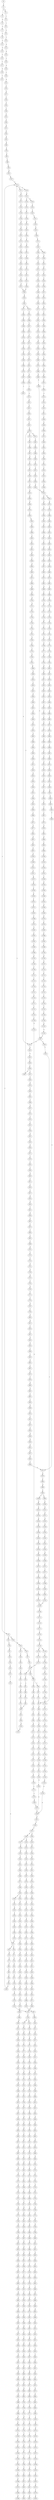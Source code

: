 strict digraph  {
	S0 -> S1 [ label = T ];
	S1 -> S2 [ label = A ];
	S1 -> S3 [ label = C ];
	S2 -> S4 [ label = C ];
	S3 -> S5 [ label = G ];
	S4 -> S6 [ label = T ];
	S5 -> S7 [ label = T ];
	S6 -> S8 [ label = G ];
	S7 -> S9 [ label = C ];
	S8 -> S10 [ label = T ];
	S9 -> S11 [ label = C ];
	S10 -> S12 [ label = A ];
	S11 -> S13 [ label = G ];
	S12 -> S14 [ label = A ];
	S13 -> S15 [ label = T ];
	S14 -> S16 [ label = C ];
	S15 -> S17 [ label = C ];
	S16 -> S18 [ label = A ];
	S17 -> S19 [ label = A ];
	S18 -> S20 [ label = C ];
	S19 -> S21 [ label = C ];
	S20 -> S22 [ label = A ];
	S21 -> S23 [ label = C ];
	S22 -> S24 [ label = C ];
	S23 -> S25 [ label = C ];
	S23 -> S26 [ label = G ];
	S24 -> S27 [ label = G ];
	S25 -> S28 [ label = T ];
	S26 -> S29 [ label = A ];
	S27 -> S30 [ label = C ];
	S28 -> S31 [ label = G ];
	S29 -> S32 [ label = A ];
	S29 -> S33 [ label = G ];
	S30 -> S34 [ label = T ];
	S31 -> S35 [ label = T ];
	S32 -> S36 [ label = T ];
	S33 -> S37 [ label = T ];
	S34 -> S38 [ label = C ];
	S35 -> S39 [ label = C ];
	S36 -> S40 [ label = C ];
	S37 -> S41 [ label = C ];
	S38 -> S42 [ label = C ];
	S39 -> S43 [ label = C ];
	S40 -> S44 [ label = C ];
	S41 -> S45 [ label = C ];
	S42 -> S46 [ label = T ];
	S43 -> S47 [ label = T ];
	S44 -> S48 [ label = T ];
	S45 -> S49 [ label = A ];
	S45 -> S50 [ label = T ];
	S46 -> S51 [ label = A ];
	S47 -> S52 [ label = T ];
	S48 -> S53 [ label = C ];
	S49 -> S54 [ label = G ];
	S50 -> S55 [ label = C ];
	S51 -> S56 [ label = G ];
	S52 -> S57 [ label = G ];
	S53 -> S58 [ label = G ];
	S54 -> S59 [ label = T ];
	S54 -> S60 [ label = C ];
	S55 -> S61 [ label = G ];
	S56 -> S62 [ label = A ];
	S57 -> S63 [ label = A ];
	S57 -> S64 [ label = T ];
	S58 -> S65 [ label = A ];
	S59 -> S66 [ label = A ];
	S60 -> S67 [ label = T ];
	S61 -> S68 [ label = A ];
	S62 -> S69 [ label = A ];
	S63 -> S70 [ label = A ];
	S64 -> S71 [ label = A ];
	S65 -> S72 [ label = A ];
	S66 -> S73 [ label = G ];
	S67 -> S74 [ label = T ];
	S68 -> S75 [ label = A ];
	S69 -> S76 [ label = C ];
	S70 -> S77 [ label = C ];
	S71 -> S78 [ label = G ];
	S72 -> S79 [ label = C ];
	S73 -> S80 [ label = G ];
	S74 -> S81 [ label = C ];
	S75 -> S82 [ label = C ];
	S76 -> S83 [ label = T ];
	S77 -> S84 [ label = T ];
	S78 -> S85 [ label = G ];
	S79 -> S86 [ label = T ];
	S80 -> S87 [ label = G ];
	S81 -> S88 [ label = A ];
	S82 -> S86 [ label = T ];
	S83 -> S89 [ label = T ];
	S84 -> S90 [ label = T ];
	S85 -> S91 [ label = A ];
	S86 -> S92 [ label = T ];
	S87 -> S93 [ label = T ];
	S88 -> S94 [ label = C ];
	S89 -> S95 [ label = C ];
	S90 -> S96 [ label = C ];
	S91 -> S97 [ label = G ];
	S92 -> S98 [ label = C ];
	S93 -> S99 [ label = C ];
	S94 -> S100 [ label = G ];
	S95 -> S101 [ label = A ];
	S96 -> S102 [ label = A ];
	S97 -> S103 [ label = A ];
	S98 -> S104 [ label = A ];
	S99 -> S105 [ label = A ];
	S100 -> S106 [ label = C ];
	S101 -> S107 [ label = A ];
	S102 -> S108 [ label = A ];
	S103 -> S109 [ label = G ];
	S104 -> S110 [ label = A ];
	S105 -> S111 [ label = C ];
	S106 -> S112 [ label = C ];
	S107 -> S113 [ label = C ];
	S108 -> S113 [ label = C ];
	S109 -> S114 [ label = G ];
	S110 -> S113 [ label = C ];
	S111 -> S115 [ label = T ];
	S112 -> S116 [ label = C ];
	S113 -> S117 [ label = C ];
	S113 -> S118 [ label = T ];
	S114 -> S119 [ label = T ];
	S115 -> S120 [ label = C ];
	S116 -> S121 [ label = T ];
	S117 -> S122 [ label = G ];
	S118 -> S123 [ label = G ];
	S119 -> S124 [ label = C ];
	S120 -> S125 [ label = G ];
	S121 -> S126 [ label = T ];
	S122 -> S127 [ label = G ];
	S123 -> S128 [ label = G ];
	S123 -> S129 [ label = C ];
	S124 -> S130 [ label = C ];
	S125 -> S131 [ label = C ];
	S126 -> S132 [ label = C ];
	S127 -> S133 [ label = C ];
	S128 -> S134 [ label = C ];
	S129 -> S135 [ label = C ];
	S130 -> S136 [ label = C ];
	S131 -> S137 [ label = T ];
	S132 -> S138 [ label = A ];
	S133 -> S139 [ label = C ];
	S134 -> S140 [ label = C ];
	S135 -> S141 [ label = C ];
	S136 -> S142 [ label = A ];
	S136 -> S143 [ label = G ];
	S137 -> S144 [ label = T ];
	S138 -> S145 [ label = T ];
	S139 -> S146 [ label = C ];
	S140 -> S147 [ label = C ];
	S141 -> S148 [ label = T ];
	S142 -> S149 [ label = G ];
	S143 -> S150 [ label = G ];
	S144 -> S151 [ label = C ];
	S145 -> S152 [ label = C ];
	S146 -> S153 [ label = A ];
	S147 -> S154 [ label = A ];
	S148 -> S155 [ label = A ];
	S149 -> S156 [ label = A ];
	S150 -> S157 [ label = A ];
	S151 -> S158 [ label = A ];
	S152 -> S159 [ label = C ];
	S153 -> S160 [ label = G ];
	S154 -> S161 [ label = G ];
	S155 -> S162 [ label = G ];
	S156 -> S163 [ label = G ];
	S157 -> S164 [ label = G ];
	S158 -> S165 [ label = T ];
	S159 -> S166 [ label = A ];
	S160 -> S167 [ label = T ];
	S161 -> S168 [ label = G ];
	S162 -> S169 [ label = G ];
	S163 -> S170 [ label = C ];
	S164 -> S171 [ label = G ];
	S165 -> S172 [ label = C ];
	S166 -> S173 [ label = G ];
	S167 -> S174 [ label = T ];
	S168 -> S175 [ label = T ];
	S169 -> S176 [ label = T ];
	S170 -> S177 [ label = C ];
	S171 -> S178 [ label = C ];
	S172 -> S179 [ label = C ];
	S173 -> S180 [ label = A ];
	S174 -> S181 [ label = G ];
	S175 -> S182 [ label = G ];
	S176 -> S183 [ label = G ];
	S177 -> S184 [ label = A ];
	S178 -> S185 [ label = G ];
	S179 -> S186 [ label = A ];
	S180 -> S187 [ label = A ];
	S181 -> S188 [ label = T ];
	S182 -> S189 [ label = C ];
	S182 -> S190 [ label = G ];
	S183 -> S191 [ label = T ];
	S184 -> S192 [ label = C ];
	S185 -> S193 [ label = T ];
	S186 -> S173 [ label = G ];
	S187 -> S194 [ label = C ];
	S188 -> S195 [ label = G ];
	S189 -> S196 [ label = G ];
	S190 -> S197 [ label = G ];
	S191 -> S198 [ label = G ];
	S192 -> S199 [ label = G ];
	S193 -> S200 [ label = G ];
	S194 -> S201 [ label = C ];
	S195 -> S202 [ label = C ];
	S196 -> S203 [ label = C ];
	S197 -> S204 [ label = C ];
	S198 -> S205 [ label = C ];
	S199 -> S206 [ label = G ];
	S200 -> S207 [ label = G ];
	S201 -> S208 [ label = A ];
	S201 -> S209 [ label = G ];
	S202 -> S210 [ label = G ];
	S203 -> S211 [ label = G ];
	S204 -> S212 [ label = T ];
	S205 -> S213 [ label = G ];
	S206 -> S214 [ label = T ];
	S207 -> S215 [ label = T ];
	S208 -> S216 [ label = G ];
	S208 -> S217 [ label = C ];
	S209 -> S218 [ label = G ];
	S210 -> S219 [ label = T ];
	S211 -> S220 [ label = T ];
	S212 -> S221 [ label = T ];
	S213 -> S222 [ label = T ];
	S214 -> S223 [ label = T ];
	S215 -> S224 [ label = A ];
	S216 -> S225 [ label = A ];
	S217 -> S226 [ label = C ];
	S218 -> S227 [ label = A ];
	S219 -> S228 [ label = C ];
	S220 -> S229 [ label = C ];
	S221 -> S230 [ label = C ];
	S222 -> S231 [ label = C ];
	S223 -> S232 [ label = A ];
	S224 -> S233 [ label = T ];
	S225 -> S234 [ label = C ];
	S226 -> S235 [ label = A ];
	S227 -> S236 [ label = C ];
	S228 -> S237 [ label = G ];
	S229 -> S238 [ label = G ];
	S230 -> S239 [ label = G ];
	S231 -> S240 [ label = G ];
	S232 -> S241 [ label = C ];
	S233 -> S242 [ label = G ];
	S234 -> S243 [ label = T ];
	S235 -> S244 [ label = C ];
	S236 -> S245 [ label = G ];
	S237 -> S246 [ label = A ];
	S238 -> S247 [ label = T ];
	S239 -> S248 [ label = A ];
	S240 -> S246 [ label = A ];
	S241 -> S249 [ label = T ];
	S242 -> S250 [ label = A ];
	S243 -> S251 [ label = C ];
	S244 -> S252 [ label = C ];
	S245 -> S253 [ label = C ];
	S246 -> S254 [ label = A ];
	S247 -> S255 [ label = G ];
	S248 -> S256 [ label = A ];
	S249 -> S257 [ label = G ];
	S250 -> S258 [ label = G ];
	S251 -> S259 [ label = C ];
	S252 -> S260 [ label = C ];
	S253 -> S261 [ label = C ];
	S254 -> S262 [ label = C ];
	S255 -> S263 [ label = C ];
	S256 -> S264 [ label = C ];
	S257 -> S265 [ label = C ];
	S258 -> S266 [ label = C ];
	S259 -> S267 [ label = C ];
	S260 -> S268 [ label = C ];
	S261 -> S269 [ label = C ];
	S262 -> S270 [ label = C ];
	S262 -> S271 [ label = A ];
	S263 -> S272 [ label = A ];
	S264 -> S273 [ label = A ];
	S265 -> S274 [ label = A ];
	S266 -> S275 [ label = G ];
	S267 -> S276 [ label = A ];
	S268 -> S277 [ label = T ];
	S269 -> S278 [ label = A ];
	S270 -> S279 [ label = T ];
	S271 -> S280 [ label = C ];
	S272 -> S281 [ label = T ];
	S273 -> S282 [ label = C ];
	S274 -> S283 [ label = G ];
	S275 -> S284 [ label = G ];
	S276 -> S285 [ label = T ];
	S277 -> S286 [ label = T ];
	S278 -> S287 [ label = T ];
	S279 -> S288 [ label = T ];
	S280 -> S289 [ label = C ];
	S281 -> S290 [ label = C ];
	S282 -> S291 [ label = G ];
	S283 -> S292 [ label = A ];
	S284 -> S293 [ label = T ];
	S285 -> S294 [ label = C ];
	S286 -> S295 [ label = C ];
	S287 -> S296 [ label = C ];
	S288 -> S297 [ label = C ];
	S289 -> S298 [ label = C ];
	S290 -> S299 [ label = C ];
	S291 -> S300 [ label = C ];
	S292 -> S301 [ label = C ];
	S293 -> S302 [ label = C ];
	S294 -> S303 [ label = T ];
	S295 -> S304 [ label = C ];
	S295 -> S305 [ label = G ];
	S296 -> S306 [ label = G ];
	S297 -> S307 [ label = G ];
	S298 -> S308 [ label = G ];
	S299 -> S309 [ label = G ];
	S300 -> S310 [ label = G ];
	S301 -> S311 [ label = G ];
	S302 -> S312 [ label = G ];
	S303 -> S313 [ label = G ];
	S304 -> S314 [ label = T ];
	S305 -> S315 [ label = A ];
	S306 -> S316 [ label = T ];
	S307 -> S317 [ label = T ];
	S308 -> S318 [ label = T ];
	S309 -> S319 [ label = C ];
	S310 -> S320 [ label = C ];
	S311 -> S321 [ label = G ];
	S312 -> S322 [ label = C ];
	S313 -> S323 [ label = C ];
	S314 -> S324 [ label = G ];
	S315 -> S325 [ label = T ];
	S316 -> S326 [ label = C ];
	S317 -> S327 [ label = A ];
	S318 -> S328 [ label = A ];
	S319 -> S329 [ label = A ];
	S320 -> S330 [ label = A ];
	S321 -> S331 [ label = A ];
	S322 -> S332 [ label = A ];
	S323 -> S333 [ label = C ];
	S324 -> S334 [ label = T ];
	S325 -> S335 [ label = C ];
	S326 -> S336 [ label = C ];
	S327 -> S337 [ label = C ];
	S328 -> S338 [ label = C ];
	S329 -> S339 [ label = C ];
	S330 -> S340 [ label = C ];
	S331 -> S341 [ label = C ];
	S332 -> S342 [ label = C ];
	S333 -> S343 [ label = A ];
	S334 -> S344 [ label = C ];
	S335 -> S345 [ label = G ];
	S336 -> S346 [ label = T ];
	S337 -> S347 [ label = T ];
	S338 -> S348 [ label = G ];
	S339 -> S349 [ label = G ];
	S340 -> S350 [ label = G ];
	S341 -> S351 [ label = A ];
	S342 -> S352 [ label = G ];
	S343 -> S353 [ label = G ];
	S344 -> S354 [ label = C ];
	S345 -> S355 [ label = T ];
	S346 -> S356 [ label = C ];
	S347 -> S357 [ label = T ];
	S348 -> S358 [ label = T ];
	S349 -> S359 [ label = T ];
	S350 -> S360 [ label = T ];
	S351 -> S361 [ label = C ];
	S352 -> S362 [ label = C ];
	S353 -> S363 [ label = T ];
	S354 -> S364 [ label = T ];
	S355 -> S365 [ label = T ];
	S356 -> S366 [ label = T ];
	S357 -> S367 [ label = C ];
	S358 -> S368 [ label = C ];
	S359 -> S369 [ label = C ];
	S360 -> S370 [ label = C ];
	S361 -> S371 [ label = A ];
	S362 -> S372 [ label = G ];
	S363 -> S373 [ label = C ];
	S364 -> S374 [ label = T ];
	S365 -> S375 [ label = T ];
	S366 -> S376 [ label = T ];
	S367 -> S377 [ label = A ];
	S368 -> S378 [ label = C ];
	S369 -> S379 [ label = G ];
	S370 -> S380 [ label = C ];
	S371 -> S381 [ label = C ];
	S372 -> S382 [ label = C ];
	S373 -> S383 [ label = G ];
	S374 -> S57 [ label = G ];
	S375 -> S384 [ label = G ];
	S376 -> S385 [ label = C ];
	S377 -> S386 [ label = A ];
	S378 -> S387 [ label = A ];
	S379 -> S388 [ label = A ];
	S380 -> S389 [ label = A ];
	S381 -> S390 [ label = C ];
	S382 -> S391 [ label = G ];
	S383 -> S392 [ label = T ];
	S384 -> S393 [ label = T ];
	S385 -> S394 [ label = T ];
	S386 -> S395 [ label = G ];
	S387 -> S396 [ label = G ];
	S388 -> S397 [ label = G ];
	S389 -> S398 [ label = G ];
	S390 -> S399 [ label = T ];
	S391 -> S400 [ label = G ];
	S392 -> S401 [ label = A ];
	S393 -> S402 [ label = A ];
	S394 -> S403 [ label = C ];
	S395 -> S404 [ label = C ];
	S396 -> S405 [ label = C ];
	S397 -> S406 [ label = C ];
	S398 -> S407 [ label = C ];
	S399 -> S408 [ label = C ];
	S400 -> S409 [ label = C ];
	S401 -> S410 [ label = A ];
	S402 -> S411 [ label = G ];
	S403 -> S412 [ label = G ];
	S404 -> S413 [ label = G ];
	S405 -> S414 [ label = G ];
	S406 -> S415 [ label = G ];
	S407 -> S416 [ label = T ];
	S407 -> S414 [ label = G ];
	S408 -> S417 [ label = T ];
	S409 -> S418 [ label = T ];
	S410 -> S419 [ label = G ];
	S411 -> S420 [ label = G ];
	S412 -> S421 [ label = G ];
	S413 -> S422 [ label = A ];
	S414 -> S423 [ label = A ];
	S415 -> S424 [ label = A ];
	S416 -> S425 [ label = T ];
	S417 -> S426 [ label = A ];
	S418 -> S427 [ label = G ];
	S419 -> S428 [ label = A ];
	S420 -> S429 [ label = A ];
	S421 -> S430 [ label = A ];
	S422 -> S431 [ label = G ];
	S423 -> S432 [ label = G ];
	S424 -> S433 [ label = G ];
	S425 -> S81 [ label = C ];
	S426 -> S434 [ label = G ];
	S427 -> S435 [ label = G ];
	S428 -> S436 [ label = C ];
	S429 -> S437 [ label = A ];
	S430 -> S438 [ label = G ];
	S431 -> S439 [ label = T ];
	S432 -> S440 [ label = T ];
	S433 -> S441 [ label = T ];
	S434 -> S442 [ label = A ];
	S435 -> S443 [ label = A ];
	S436 -> S444 [ label = G ];
	S437 -> S445 [ label = A ];
	S438 -> S446 [ label = A ];
	S439 -> S447 [ label = C ];
	S440 -> S448 [ label = C ];
	S441 -> S449 [ label = C ];
	S442 -> S450 [ label = A ];
	S443 -> S451 [ label = A ];
	S444 -> S452 [ label = G ];
	S445 -> S453 [ label = G ];
	S446 -> S454 [ label = G ];
	S447 -> S455 [ label = C ];
	S448 -> S456 [ label = C ];
	S448 -> S457 [ label = T ];
	S449 -> S458 [ label = G ];
	S450 -> S459 [ label = C ];
	S451 -> S460 [ label = T ];
	S452 -> S461 [ label = C ];
	S453 -> S462 [ label = G ];
	S454 -> S463 [ label = G ];
	S455 -> S464 [ label = C ];
	S456 -> S464 [ label = C ];
	S457 -> S465 [ label = C ];
	S458 -> S466 [ label = A ];
	S459 -> S467 [ label = G ];
	S460 -> S468 [ label = G ];
	S461 -> S469 [ label = T ];
	S462 -> S470 [ label = T ];
	S463 -> S471 [ label = T ];
	S464 -> S472 [ label = T ];
	S464 -> S473 [ label = G ];
	S465 -> S474 [ label = G ];
	S466 -> S475 [ label = A ];
	S467 -> S476 [ label = A ];
	S468 -> S477 [ label = G ];
	S469 -> S478 [ label = C ];
	S470 -> S479 [ label = C ];
	S471 -> S480 [ label = C ];
	S472 -> S481 [ label = C ];
	S473 -> S482 [ label = C ];
	S474 -> S483 [ label = T ];
	S475 -> S484 [ label = C ];
	S476 -> S485 [ label = G ];
	S477 -> S486 [ label = G ];
	S478 -> S487 [ label = T ];
	S479 -> S488 [ label = C ];
	S480 -> S130 [ label = C ];
	S481 -> S489 [ label = C ];
	S482 -> S490 [ label = C ];
	S483 -> S491 [ label = C ];
	S484 -> S492 [ label = C ];
	S485 -> S493 [ label = G ];
	S486 -> S494 [ label = G ];
	S487 -> S495 [ label = C ];
	S488 -> S496 [ label = C ];
	S489 -> S497 [ label = G ];
	S490 -> S498 [ label = T ];
	S491 -> S499 [ label = T ];
	S492 -> S500 [ label = T ];
	S493 -> S501 [ label = T ];
	S494 -> S502 [ label = T ];
	S495 -> S503 [ label = G ];
	S496 -> S504 [ label = G ];
	S497 -> S505 [ label = G ];
	S498 -> S506 [ label = G ];
	S499 -> S507 [ label = G ];
	S500 -> S508 [ label = G ];
	S501 -> S509 [ label = G ];
	S502 -> S510 [ label = C ];
	S503 -> S511 [ label = A ];
	S504 -> S512 [ label = A ];
	S505 -> S513 [ label = T ];
	S506 -> S514 [ label = T ];
	S507 -> S515 [ label = T ];
	S508 -> S516 [ label = T ];
	S509 -> S517 [ label = T ];
	S510 -> S518 [ label = C ];
	S511 -> S519 [ label = A ];
	S512 -> S520 [ label = A ];
	S513 -> S521 [ label = C ];
	S514 -> S522 [ label = C ];
	S515 -> S523 [ label = T ];
	S516 -> S524 [ label = C ];
	S517 -> S525 [ label = C ];
	S518 -> S526 [ label = G ];
	S519 -> S527 [ label = G ];
	S520 -> S528 [ label = G ];
	S521 -> S529 [ label = T ];
	S522 -> S530 [ label = G ];
	S523 -> S531 [ label = C ];
	S524 -> S532 [ label = G ];
	S525 -> S533 [ label = C ];
	S526 -> S534 [ label = C ];
	S527 -> S535 [ label = T ];
	S528 -> S536 [ label = T ];
	S529 -> S537 [ label = G ];
	S530 -> S538 [ label = C ];
	S531 -> S539 [ label = C ];
	S532 -> S540 [ label = C ];
	S533 -> S541 [ label = C ];
	S534 -> S542 [ label = C ];
	S535 -> S543 [ label = C ];
	S536 -> S544 [ label = C ];
	S537 -> S545 [ label = G ];
	S538 -> S546 [ label = G ];
	S539 -> S547 [ label = G ];
	S540 -> S548 [ label = G ];
	S541 -> S549 [ label = T ];
	S542 -> S550 [ label = G ];
	S543 -> S551 [ label = G ];
	S544 -> S552 [ label = G ];
	S545 -> S553 [ label = A ];
	S546 -> S554 [ label = C ];
	S547 -> S555 [ label = T ];
	S548 -> S554 [ label = C ];
	S549 -> S556 [ label = G ];
	S550 -> S557 [ label = G ];
	S551 -> S558 [ label = C ];
	S552 -> S559 [ label = A ];
	S553 -> S560 [ label = G ];
	S554 -> S561 [ label = G ];
	S554 -> S562 [ label = A ];
	S555 -> S563 [ label = G ];
	S556 -> S564 [ label = T ];
	S557 -> S565 [ label = A ];
	S558 -> S566 [ label = G ];
	S559 -> S567 [ label = G ];
	S560 -> S568 [ label = G ];
	S561 -> S569 [ label = A ];
	S562 -> S570 [ label = A ];
	S563 -> S571 [ label = G ];
	S564 -> S572 [ label = C ];
	S565 -> S573 [ label = A ];
	S566 -> S574 [ label = G ];
	S567 -> S575 [ label = G ];
	S568 -> S576 [ label = G ];
	S569 -> S577 [ label = G ];
	S570 -> S578 [ label = C ];
	S571 -> S579 [ label = C ];
	S572 -> S580 [ label = C ];
	S573 -> S581 [ label = C ];
	S574 -> S582 [ label = C ];
	S575 -> S583 [ label = T ];
	S576 -> S584 [ label = T ];
	S577 -> S585 [ label = C ];
	S578 -> S586 [ label = C ];
	S579 -> S587 [ label = C ];
	S580 -> S588 [ label = T ];
	S581 -> S589 [ label = T ];
	S582 -> S590 [ label = T ];
	S583 -> S591 [ label = A ];
	S584 -> S592 [ label = G ];
	S585 -> S593 [ label = A ];
	S586 -> S594 [ label = C ];
	S587 -> S595 [ label = C ];
	S588 -> S596 [ label = A ];
	S589 -> S597 [ label = G ];
	S590 -> S598 [ label = A ];
	S591 -> S599 [ label = T ];
	S592 -> S600 [ label = T ];
	S593 -> S601 [ label = G ];
	S594 -> S602 [ label = G ];
	S595 -> S603 [ label = G ];
	S596 -> S604 [ label = C ];
	S597 -> S605 [ label = C ];
	S598 -> S606 [ label = T ];
	S599 -> S607 [ label = A ];
	S600 -> S608 [ label = T ];
	S601 -> S609 [ label = T ];
	S602 -> S610 [ label = T ];
	S603 -> S611 [ label = T ];
	S604 -> S612 [ label = T ];
	S605 -> S613 [ label = A ];
	S606 -> S614 [ label = A ];
	S607 -> S615 [ label = A ];
	S608 -> S616 [ label = C ];
	S609 -> S617 [ label = G ];
	S610 -> S618 [ label = A ];
	S611 -> S619 [ label = C ];
	S612 -> S620 [ label = A ];
	S613 -> S621 [ label = A ];
	S614 -> S622 [ label = G ];
	S615 -> S623 [ label = G ];
	S616 -> S624 [ label = C ];
	S617 -> S625 [ label = C ];
	S618 -> S626 [ label = C ];
	S619 -> S627 [ label = C ];
	S620 -> S628 [ label = C ];
	S621 -> S629 [ label = C ];
	S622 -> S630 [ label = T ];
	S623 -> S631 [ label = T ];
	S624 -> S632 [ label = A ];
	S625 -> S633 [ label = A ];
	S626 -> S634 [ label = A ];
	S627 -> S635 [ label = A ];
	S628 -> S636 [ label = C ];
	S629 -> S637 [ label = C ];
	S630 -> S638 [ label = A ];
	S631 -> S639 [ label = C ];
	S632 -> S640 [ label = G ];
	S633 -> S641 [ label = A ];
	S634 -> S642 [ label = G ];
	S635 -> S643 [ label = G ];
	S636 -> S644 [ label = A ];
	S637 -> S645 [ label = A ];
	S638 -> S646 [ label = G ];
	S639 -> S647 [ label = G ];
	S640 -> S648 [ label = C ];
	S641 -> S649 [ label = C ];
	S642 -> S650 [ label = C ];
	S643 -> S651 [ label = T ];
	S644 -> S652 [ label = G ];
	S645 -> S653 [ label = G ];
	S646 -> S654 [ label = C ];
	S647 -> S655 [ label = T ];
	S648 -> S656 [ label = A ];
	S649 -> S657 [ label = A ];
	S650 -> S658 [ label = A ];
	S651 -> S659 [ label = A ];
	S652 -> S660 [ label = G ];
	S653 -> S661 [ label = A ];
	S654 -> S662 [ label = C ];
	S655 -> S663 [ label = G ];
	S656 -> S664 [ label = G ];
	S657 -> S665 [ label = G ];
	S658 -> S666 [ label = G ];
	S659 -> S667 [ label = G ];
	S660 -> S668 [ label = A ];
	S661 -> S669 [ label = A ];
	S662 -> S670 [ label = G ];
	S663 -> S671 [ label = G ];
	S664 -> S672 [ label = A ];
	S665 -> S673 [ label = C ];
	S666 -> S674 [ label = G ];
	S667 -> S675 [ label = C ];
	S668 -> S676 [ label = G ];
	S669 -> S677 [ label = C ];
	S670 -> S678 [ label = A ];
	S671 -> S679 [ label = T ];
	S672 -> S680 [ label = T ];
	S673 -> S681 [ label = T ];
	S674 -> S682 [ label = T ];
	S675 -> S683 [ label = T ];
	S676 -> S684 [ label = A ];
	S677 -> S685 [ label = A ];
	S678 -> S686 [ label = A ];
	S679 -> S687 [ label = A ];
	S680 -> S688 [ label = A ];
	S681 -> S689 [ label = A ];
	S682 -> S690 [ label = G ];
	S683 -> S691 [ label = C ];
	S684 -> S692 [ label = G ];
	S685 -> S693 [ label = G ];
	S686 -> S694 [ label = A ];
	S687 -> S695 [ label = C ];
	S688 -> S696 [ label = A ];
	S689 -> S697 [ label = C ];
	S690 -> S698 [ label = C ];
	S691 -> S699 [ label = C ];
	S692 -> S700 [ label = T ];
	S693 -> S701 [ label = C ];
	S694 -> S702 [ label = C ];
	S695 -> S703 [ label = C ];
	S696 -> S704 [ label = A ];
	S697 -> S705 [ label = G ];
	S698 -> S706 [ label = A ];
	S699 -> S707 [ label = A ];
	S700 -> S708 [ label = C ];
	S701 -> S709 [ label = C ];
	S702 -> S710 [ label = C ];
	S703 -> S711 [ label = G ];
	S704 -> S712 [ label = A ];
	S705 -> S713 [ label = A ];
	S706 -> S714 [ label = C ];
	S707 -> S715 [ label = C ];
	S708 -> S716 [ label = A ];
	S709 -> S717 [ label = G ];
	S710 -> S718 [ label = C ];
	S711 -> S719 [ label = G ];
	S712 -> S720 [ label = A ];
	S713 -> S721 [ label = G ];
	S714 -> S722 [ label = G ];
	S715 -> S723 [ label = C ];
	S716 -> S724 [ label = G ];
	S717 -> S725 [ label = T ];
	S718 -> S726 [ label = C ];
	S719 -> S727 [ label = T ];
	S720 -> S728 [ label = C ];
	S721 -> S729 [ label = A ];
	S722 -> S730 [ label = C ];
	S723 -> S731 [ label = G ];
	S724 -> S732 [ label = G ];
	S725 -> S733 [ label = C ];
	S726 -> S734 [ label = G ];
	S727 -> S735 [ label = G ];
	S728 -> S736 [ label = T ];
	S729 -> S737 [ label = A ];
	S730 -> S738 [ label = G ];
	S731 -> S739 [ label = G ];
	S732 -> S740 [ label = A ];
	S733 -> S741 [ label = C ];
	S734 -> S742 [ label = A ];
	S735 -> S743 [ label = G ];
	S736 -> S744 [ label = T ];
	S737 -> S745 [ label = C ];
	S738 -> S746 [ label = G ];
	S739 -> S747 [ label = A ];
	S740 -> S748 [ label = C ];
	S741 -> S749 [ label = T ];
	S742 -> S750 [ label = C ];
	S743 -> S751 [ label = T ];
	S744 -> S752 [ label = T ];
	S745 -> S753 [ label = T ];
	S746 -> S754 [ label = T ];
	S747 -> S755 [ label = C ];
	S748 -> S756 [ label = C ];
	S749 -> S757 [ label = C ];
	S750 -> S758 [ label = T ];
	S751 -> S759 [ label = T ];
	S752 -> S760 [ label = G ];
	S753 -> S761 [ label = G ];
	S754 -> S762 [ label = G ];
	S755 -> S763 [ label = G ];
	S756 -> S764 [ label = A ];
	S757 -> S765 [ label = T ];
	S758 -> S766 [ label = A ];
	S759 -> S767 [ label = A ];
	S760 -> S768 [ label = C ];
	S761 -> S769 [ label = G ];
	S762 -> S770 [ label = C ];
	S763 -> S771 [ label = T ];
	S764 -> S772 [ label = G ];
	S765 -> S773 [ label = G ];
	S766 -> S774 [ label = G ];
	S767 -> S775 [ label = G ];
	S768 -> S776 [ label = C ];
	S769 -> S777 [ label = C ];
	S770 -> S778 [ label = C ];
	S771 -> S779 [ label = C ];
	S772 -> S780 [ label = T ];
	S773 -> S781 [ label = T ];
	S774 -> S782 [ label = A ];
	S775 -> S783 [ label = A ];
	S776 -> S784 [ label = G ];
	S777 -> S785 [ label = G ];
	S778 -> S786 [ label = G ];
	S779 -> S787 [ label = G ];
	S780 -> S788 [ label = C ];
	S781 -> S789 [ label = C ];
	S782 -> S790 [ label = A ];
	S783 -> S791 [ label = A ];
	S784 -> S792 [ label = T ];
	S785 -> S793 [ label = C ];
	S786 -> S794 [ label = C ];
	S787 -> S795 [ label = T ];
	S788 -> S796 [ label = T ];
	S789 -> S797 [ label = G ];
	S790 -> S798 [ label = T ];
	S791 -> S799 [ label = G ];
	S792 -> S800 [ label = A ];
	S793 -> S801 [ label = A ];
	S794 -> S802 [ label = A ];
	S795 -> S803 [ label = G ];
	S796 -> S804 [ label = C ];
	S797 -> S805 [ label = T ];
	S798 -> S806 [ label = C ];
	S799 -> S807 [ label = G ];
	S800 -> S808 [ label = G ];
	S801 -> S809 [ label = G ];
	S802 -> S810 [ label = A ];
	S803 -> S811 [ label = A ];
	S804 -> S812 [ label = T ];
	S805 -> S813 [ label = G ];
	S806 -> S814 [ label = G ];
	S807 -> S815 [ label = G ];
	S808 -> S816 [ label = C ];
	S809 -> S817 [ label = C ];
	S810 -> S818 [ label = C ];
	S811 -> S819 [ label = C ];
	S812 -> S820 [ label = G ];
	S813 -> S821 [ label = G ];
	S814 -> S822 [ label = G ];
	S815 -> S823 [ label = G ];
	S816 -> S824 [ label = C ];
	S817 -> S825 [ label = G ];
	S818 -> S826 [ label = C ];
	S819 -> S827 [ label = C ];
	S820 -> S828 [ label = T ];
	S821 -> S829 [ label = T ];
	S822 -> S830 [ label = G ];
	S823 -> S831 [ label = G ];
	S824 -> S832 [ label = G ];
	S825 -> S833 [ label = G ];
	S826 -> S834 [ label = A ];
	S827 -> S835 [ label = G ];
	S828 -> S836 [ label = A ];
	S829 -> S837 [ label = A ];
	S830 -> S838 [ label = T ];
	S831 -> S839 [ label = T ];
	S832 -> S840 [ label = G ];
	S833 -> S841 [ label = G ];
	S834 -> S842 [ label = G ];
	S835 -> S843 [ label = G ];
	S838 -> S844 [ label = A ];
	S839 -> S845 [ label = C ];
	S840 -> S846 [ label = T ];
	S841 -> S847 [ label = T ];
	S842 -> S848 [ label = T ];
	S843 -> S849 [ label = T ];
	S844 -> S850 [ label = T ];
	S845 -> S851 [ label = C ];
	S846 -> S852 [ label = G ];
	S847 -> S853 [ label = G ];
	S848 -> S854 [ label = C ];
	S849 -> S855 [ label = C ];
	S850 -> S856 [ label = C ];
	S851 -> S857 [ label = G ];
	S852 -> S858 [ label = A ];
	S853 -> S859 [ label = C ];
	S854 -> S860 [ label = G ];
	S855 -> S861 [ label = G ];
	S856 -> S862 [ label = C ];
	S857 -> S863 [ label = T ];
	S858 -> S864 [ label = C ];
	S859 -> S865 [ label = C ];
	S860 -> S866 [ label = C ];
	S861 -> S867 [ label = C ];
	S862 -> S868 [ label = C ];
	S863 -> S869 [ label = C ];
	S864 -> S870 [ label = G ];
	S865 -> S871 [ label = G ];
	S866 -> S872 [ label = G ];
	S867 -> S873 [ label = G ];
	S868 -> S874 [ label = G ];
	S869 -> S875 [ label = G ];
	S870 -> S876 [ label = T ];
	S871 -> S877 [ label = C ];
	S872 -> S878 [ label = C ];
	S873 -> S879 [ label = T ];
	S874 -> S880 [ label = A ];
	S875 -> S881 [ label = G ];
	S876 -> S882 [ label = G ];
	S877 -> S883 [ label = C ];
	S878 -> S884 [ label = A ];
	S879 -> S885 [ label = A ];
	S880 -> S886 [ label = A ];
	S881 -> S887 [ label = A ];
	S882 -> S888 [ label = G ];
	S883 -> S889 [ label = G ];
	S884 -> S890 [ label = G ];
	S885 -> S891 [ label = G ];
	S886 -> S892 [ label = A ];
	S887 -> S893 [ label = A ];
	S888 -> S894 [ label = G ];
	S889 -> S895 [ label = G ];
	S890 -> S896 [ label = C ];
	S891 -> S897 [ label = C ];
	S892 -> S898 [ label = G ];
	S893 -> S899 [ label = C ];
	S894 -> S900 [ label = T ];
	S895 -> S901 [ label = T ];
	S896 -> S902 [ label = C ];
	S897 -> S903 [ label = C ];
	S898 -> S904 [ label = T ];
	S899 -> S905 [ label = T ];
	S900 -> S906 [ label = A ];
	S901 -> S907 [ label = G ];
	S902 -> S908 [ label = G ];
	S903 -> S909 [ label = G ];
	S904 -> S910 [ label = G ];
	S905 -> S911 [ label = A ];
	S906 -> S912 [ label = C ];
	S907 -> S913 [ label = G ];
	S908 -> S914 [ label = G ];
	S909 -> S915 [ label = C ];
	S910 -> S916 [ label = T ];
	S911 -> S917 [ label = C ];
	S912 -> S918 [ label = T ];
	S913 -> S919 [ label = T ];
	S914 -> S920 [ label = T ];
	S915 -> S921 [ label = T ];
	S916 -> S922 [ label = C ];
	S917 -> S923 [ label = A ];
	S918 -> S924 [ label = A ];
	S919 -> S925 [ label = G ];
	S920 -> S926 [ label = G ];
	S921 -> S927 [ label = G ];
	S922 -> S928 [ label = G ];
	S923 -> S929 [ label = A ];
	S924 -> S930 [ label = T ];
	S925 -> S931 [ label = G ];
	S926 -> S932 [ label = G ];
	S927 -> S933 [ label = G ];
	S928 -> S934 [ label = T ];
	S929 -> S935 [ label = C ];
	S930 -> S936 [ label = T ];
	S931 -> S937 [ label = A ];
	S932 -> S938 [ label = A ];
	S933 -> S939 [ label = A ];
	S934 -> S940 [ label = C ];
	S935 -> S941 [ label = G ];
	S936 -> S942 [ label = G ];
	S937 -> S943 [ label = A ];
	S938 -> S944 [ label = A ];
	S939 -> S945 [ label = A ];
	S940 -> S946 [ label = G ];
	S941 -> S947 [ label = A ];
	S942 -> S948 [ label = G ];
	S943 -> S949 [ label = C ];
	S944 -> S950 [ label = G ];
	S945 -> S951 [ label = G ];
	S946 -> S952 [ label = G ];
	S947 -> S953 [ label = A ];
	S948 -> S954 [ label = A ];
	S949 -> S955 [ label = C ];
	S950 -> S956 [ label = A ];
	S951 -> S957 [ label = A ];
	S952 -> S958 [ label = A ];
	S953 -> S959 [ label = A ];
	S954 -> S960 [ label = A ];
	S955 -> S961 [ label = T ];
	S956 -> S962 [ label = A ];
	S957 -> S963 [ label = A ];
	S958 -> S964 [ label = A ];
	S959 -> S965 [ label = A ];
	S960 -> S966 [ label = C ];
	S961 -> S967 [ label = C ];
	S962 -> S968 [ label = C ];
	S963 -> S969 [ label = C ];
	S964 -> S970 [ label = C ];
	S965 -> S971 [ label = C ];
	S966 -> S972 [ label = G ];
	S967 -> S973 [ label = G ];
	S968 -> S974 [ label = G ];
	S969 -> S974 [ label = G ];
	S970 -> S975 [ label = A ];
	S971 -> S976 [ label = A ];
	S972 -> S977 [ label = G ];
	S973 -> S978 [ label = G ];
	S974 -> S979 [ label = G ];
	S975 -> S980 [ label = G ];
	S976 -> S981 [ label = G ];
	S977 -> S982 [ label = T ];
	S978 -> S983 [ label = C ];
	S979 -> S984 [ label = C ];
	S980 -> S985 [ label = G ];
	S981 -> S986 [ label = A ];
	S982 -> S987 [ label = A ];
	S983 -> S988 [ label = A ];
	S984 -> S989 [ label = A ];
	S985 -> S990 [ label = A ];
	S986 -> S991 [ label = A ];
	S987 -> S992 [ label = C ];
	S988 -> S993 [ label = C ];
	S989 -> S994 [ label = C ];
	S990 -> S995 [ label = A ];
	S991 -> S996 [ label = G ];
	S992 -> S997 [ label = G ];
	S993 -> S998 [ label = G ];
	S994 -> S999 [ label = C ];
	S994 -> S1000 [ label = T ];
	S995 -> S1001 [ label = T ];
	S996 -> S1002 [ label = G ];
	S997 -> S1003 [ label = A ];
	S998 -> S1004 [ label = C ];
	S999 -> S1005 [ label = G ];
	S1000 -> S1006 [ label = G ];
	S1001 -> S1007 [ label = A ];
	S1002 -> S1008 [ label = G ];
	S1003 -> S1009 [ label = A ];
	S1004 -> S1010 [ label = G ];
	S1005 -> S1011 [ label = G ];
	S1006 -> S1012 [ label = G ];
	S1007 -> S1013 [ label = G ];
	S1008 -> S1014 [ label = G ];
	S1009 -> S1015 [ label = G ];
	S1010 -> S1016 [ label = C ];
	S1011 -> S1017 [ label = G ];
	S1012 -> S1018 [ label = G ];
	S1013 -> S1019 [ label = T ];
	S1014 -> S1020 [ label = T ];
	S1015 -> S1021 [ label = A ];
	S1016 -> S1022 [ label = G ];
	S1017 -> S1023 [ label = A ];
	S1018 -> S1024 [ label = A ];
	S1019 -> S1025 [ label = C ];
	S1020 -> S1026 [ label = C ];
	S1021 -> S1027 [ label = A ];
	S1022 -> S1028 [ label = C ];
	S1023 -> S1029 [ label = A ];
	S1024 -> S1030 [ label = A ];
	S1025 -> S1031 [ label = T ];
	S1026 -> S1032 [ label = T ];
	S1027 -> S1033 [ label = G ];
	S1028 -> S1034 [ label = G ];
	S1029 -> S1035 [ label = T ];
	S1030 -> S1036 [ label = C ];
	S1031 -> S1037 [ label = C ];
	S1032 -> S1038 [ label = C ];
	S1033 -> S1039 [ label = T ];
	S1034 -> S1040 [ label = T ];
	S1035 -> S1041 [ label = T ];
	S1036 -> S1042 [ label = T ];
	S1037 -> S1043 [ label = T ];
	S1038 -> S1044 [ label = T ];
	S1039 -> S1045 [ label = G ];
	S1040 -> S1046 [ label = C ];
	S1041 -> S1047 [ label = G ];
	S1042 -> S1048 [ label = G ];
	S1043 -> S1049 [ label = C ];
	S1044 -> S1050 [ label = C ];
	S1045 -> S1051 [ label = T ];
	S1046 -> S1052 [ label = G ];
	S1047 -> S1053 [ label = A ];
	S1048 -> S1054 [ label = G ];
	S1049 -> S1055 [ label = T ];
	S1050 -> S1056 [ label = G ];
	S1051 -> S1057 [ label = C ];
	S1052 -> S1058 [ label = A ];
	S1053 -> S1059 [ label = A ];
	S1054 -> S1060 [ label = A ];
	S1055 -> S1061 [ label = G ];
	S1056 -> S1062 [ label = T ];
	S1057 -> S1063 [ label = C ];
	S1058 -> S1064 [ label = C ];
	S1059 -> S1065 [ label = C ];
	S1060 -> S1066 [ label = C ];
	S1061 -> S1067 [ label = A ];
	S1062 -> S1068 [ label = G ];
	S1063 -> S1069 [ label = T ];
	S1064 -> S1070 [ label = G ];
	S1065 -> S1071 [ label = C ];
	S1066 -> S1072 [ label = C ];
	S1067 -> S1073 [ label = G ];
	S1068 -> S1074 [ label = G ];
	S1069 -> S1075 [ label = G ];
	S1070 -> S1076 [ label = C ];
	S1071 -> S1077 [ label = C ];
	S1072 -> S1078 [ label = C ];
	S1073 -> S1079 [ label = T ];
	S1074 -> S1080 [ label = T ];
	S1075 -> S1081 [ label = G ];
	S1076 -> S1082 [ label = G ];
	S1077 -> S1083 [ label = G ];
	S1078 -> S1084 [ label = G ];
	S1079 -> S1085 [ label = A ];
	S1080 -> S1086 [ label = A ];
	S1081 -> S1087 [ label = C ];
	S1082 -> S1088 [ label = C ];
	S1083 -> S1089 [ label = T ];
	S1084 -> S1090 [ label = T ];
	S1087 -> S1091 [ label = C ];
	S1088 -> S1092 [ label = C ];
	S1089 -> S1093 [ label = C ];
	S1090 -> S1094 [ label = C ];
	S1091 -> S1095 [ label = T ];
	S1092 -> S1096 [ label = T ];
	S1093 -> S1097 [ label = T ];
	S1094 -> S1098 [ label = T ];
	S1095 -> S1099 [ label = G ];
	S1096 -> S1100 [ label = C ];
	S1097 -> S1101 [ label = C ];
	S1098 -> S1102 [ label = C ];
	S1099 -> S1103 [ label = G ];
	S1100 -> S1104 [ label = G ];
	S1101 -> S1105 [ label = G ];
	S1102 -> S1105 [ label = G ];
	S1103 -> S1106 [ label = G ];
	S1104 -> S1107 [ label = G ];
	S1105 -> S1108 [ label = G ];
	S1106 -> S1109 [ label = T ];
	S1107 -> S1110 [ label = G ];
	S1108 -> S1111 [ label = C ];
	S1109 -> S1112 [ label = C ];
	S1110 -> S1113 [ label = C ];
	S1111 -> S1114 [ label = A ];
	S1112 -> S1115 [ label = C ];
	S1113 -> S1116 [ label = T ];
	S1114 -> S1117 [ label = C ];
	S1115 -> S1118 [ label = C ];
	S1116 -> S1119 [ label = C ];
	S1117 -> S1120 [ label = C ];
	S1118 -> S1121 [ label = G ];
	S1119 -> S1122 [ label = A ];
	S1120 -> S1123 [ label = G ];
	S1121 -> S1124 [ label = A ];
	S1122 -> S1125 [ label = C ];
	S1123 -> S1126 [ label = A ];
	S1124 -> S1127 [ label = G ];
	S1125 -> S1128 [ label = G ];
	S1126 -> S1129 [ label = G ];
	S1126 -> S1130 [ label = A ];
	S1127 -> S1131 [ label = T ];
	S1128 -> S1132 [ label = T ];
	S1129 -> S1133 [ label = T ];
	S1130 -> S1134 [ label = T ];
	S1131 -> S1135 [ label = C ];
	S1132 -> S1136 [ label = C ];
	S1133 -> S1137 [ label = C ];
	S1134 -> S1138 [ label = G ];
	S1135 -> S1139 [ label = C ];
	S1136 -> S1140 [ label = C ];
	S1137 -> S45 [ label = C ];
	S1138 -> S1141 [ label = T ];
	S1139 -> S1142 [ label = A ];
	S1140 -> S1143 [ label = A ];
	S1141 -> S1144 [ label = A ];
	S1142 -> S54 [ label = G ];
	S1143 -> S1145 [ label = G ];
	S1144 -> S1146 [ label = G ];
	S1145 -> S407 [ label = C ];
	S1146 -> S1147 [ label = T ];
	S1147 -> S1148 [ label = T ];
	S1148 -> S1149 [ label = T ];
	S1149 -> S1150 [ label = C ];
	S1150 -> S1151 [ label = A ];
	S1151 -> S1152 [ label = C ];
	S1152 -> S1153 [ label = T ];
	S1153 -> S1154 [ label = C ];
	S1154 -> S1155 [ label = C ];
	S1155 -> S1156 [ label = T ];
	S1156 -> S1157 [ label = T ];
	S1157 -> S1158 [ label = T ];
	S1158 -> S1159 [ label = C ];
	S1159 -> S1160 [ label = A ];
	S1160 -> S1161 [ label = T ];
	S1161 -> S1162 [ label = C ];
	S1162 -> S1163 [ label = C ];
	S1163 -> S1164 [ label = A ];
	S1164 -> S1165 [ label = G ];
	S1165 -> S180 [ label = A ];
}

